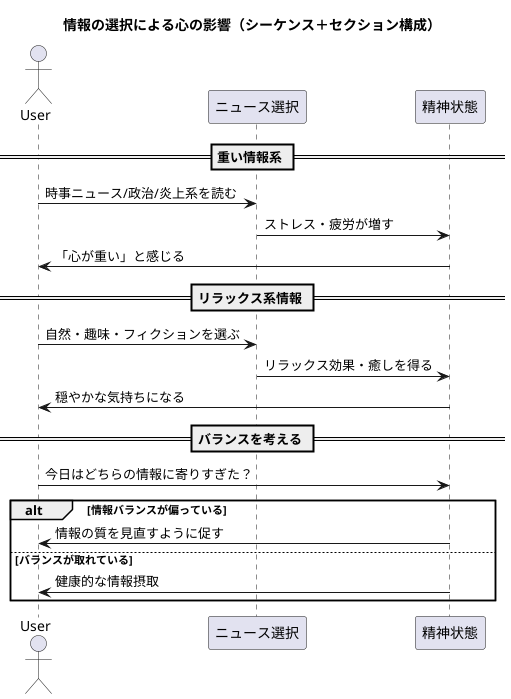 @startuml
title 情報の選択による心の影響（シーケンス＋セクション構成）

actor User
participant "ニュース選択" as Selector
participant "精神状態" as Mood

== 重い情報系 ==
User -> Selector : 時事ニュース/政治/炎上系を読む
Selector -> Mood : ストレス・疲労が増す
Mood -> User : 「心が重い」と感じる

== リラックス系情報 ==
User -> Selector : 自然・趣味・フィクションを選ぶ
Selector -> Mood : リラックス効果・癒しを得る
Mood -> User : 穏やかな気持ちになる

== バランスを考える ==
User -> Mood : 今日はどちらの情報に寄りすぎた？
alt 情報バランスが偏っている
  Mood -> User : 情報の質を見直すように促す
else バランスが取れている
  Mood -> User : 健康的な情報摂取
end

@enduml